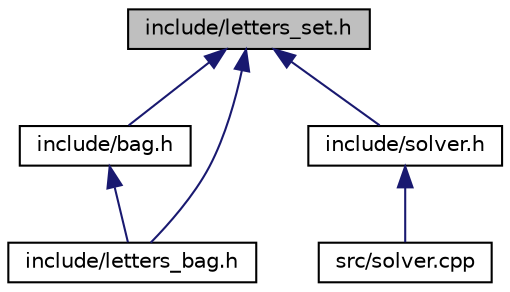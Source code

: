 digraph "include/letters_set.h"
{
 // LATEX_PDF_SIZE
  edge [fontname="Helvetica",fontsize="10",labelfontname="Helvetica",labelfontsize="10"];
  node [fontname="Helvetica",fontsize="10",shape=record];
  Node1 [label="include/letters_set.h",height=0.2,width=0.4,color="black", fillcolor="grey75", style="filled", fontcolor="black",tooltip="TDA LettersSet."];
  Node1 -> Node2 [dir="back",color="midnightblue",fontsize="10",style="solid",fontname="Helvetica"];
  Node2 [label="include/bag.h",height=0.2,width=0.4,color="black", fillcolor="white", style="filled",URL="$bag_8h.html",tooltip="TDA Bag e implementación."];
  Node2 -> Node3 [dir="back",color="midnightblue",fontsize="10",style="solid",fontname="Helvetica"];
  Node3 [label="include/letters_bag.h",height=0.2,width=0.4,color="black", fillcolor="white", style="filled",URL="$letters__bag_8h.html",tooltip="TDA LettersBag."];
  Node1 -> Node3 [dir="back",color="midnightblue",fontsize="10",style="solid",fontname="Helvetica"];
  Node1 -> Node4 [dir="back",color="midnightblue",fontsize="10",style="solid",fontname="Helvetica"];
  Node4 [label="include/solver.h",height=0.2,width=0.4,color="black", fillcolor="white", style="filled",URL="$solver_8h.html",tooltip="TDA Solver."];
  Node4 -> Node5 [dir="back",color="midnightblue",fontsize="10",style="solid",fontname="Helvetica"];
  Node5 [label="src/solver.cpp",height=0.2,width=0.4,color="black", fillcolor="white", style="filled",URL="$solver_8cpp.html",tooltip="Archivo de implementación del TDA Solver."];
}
